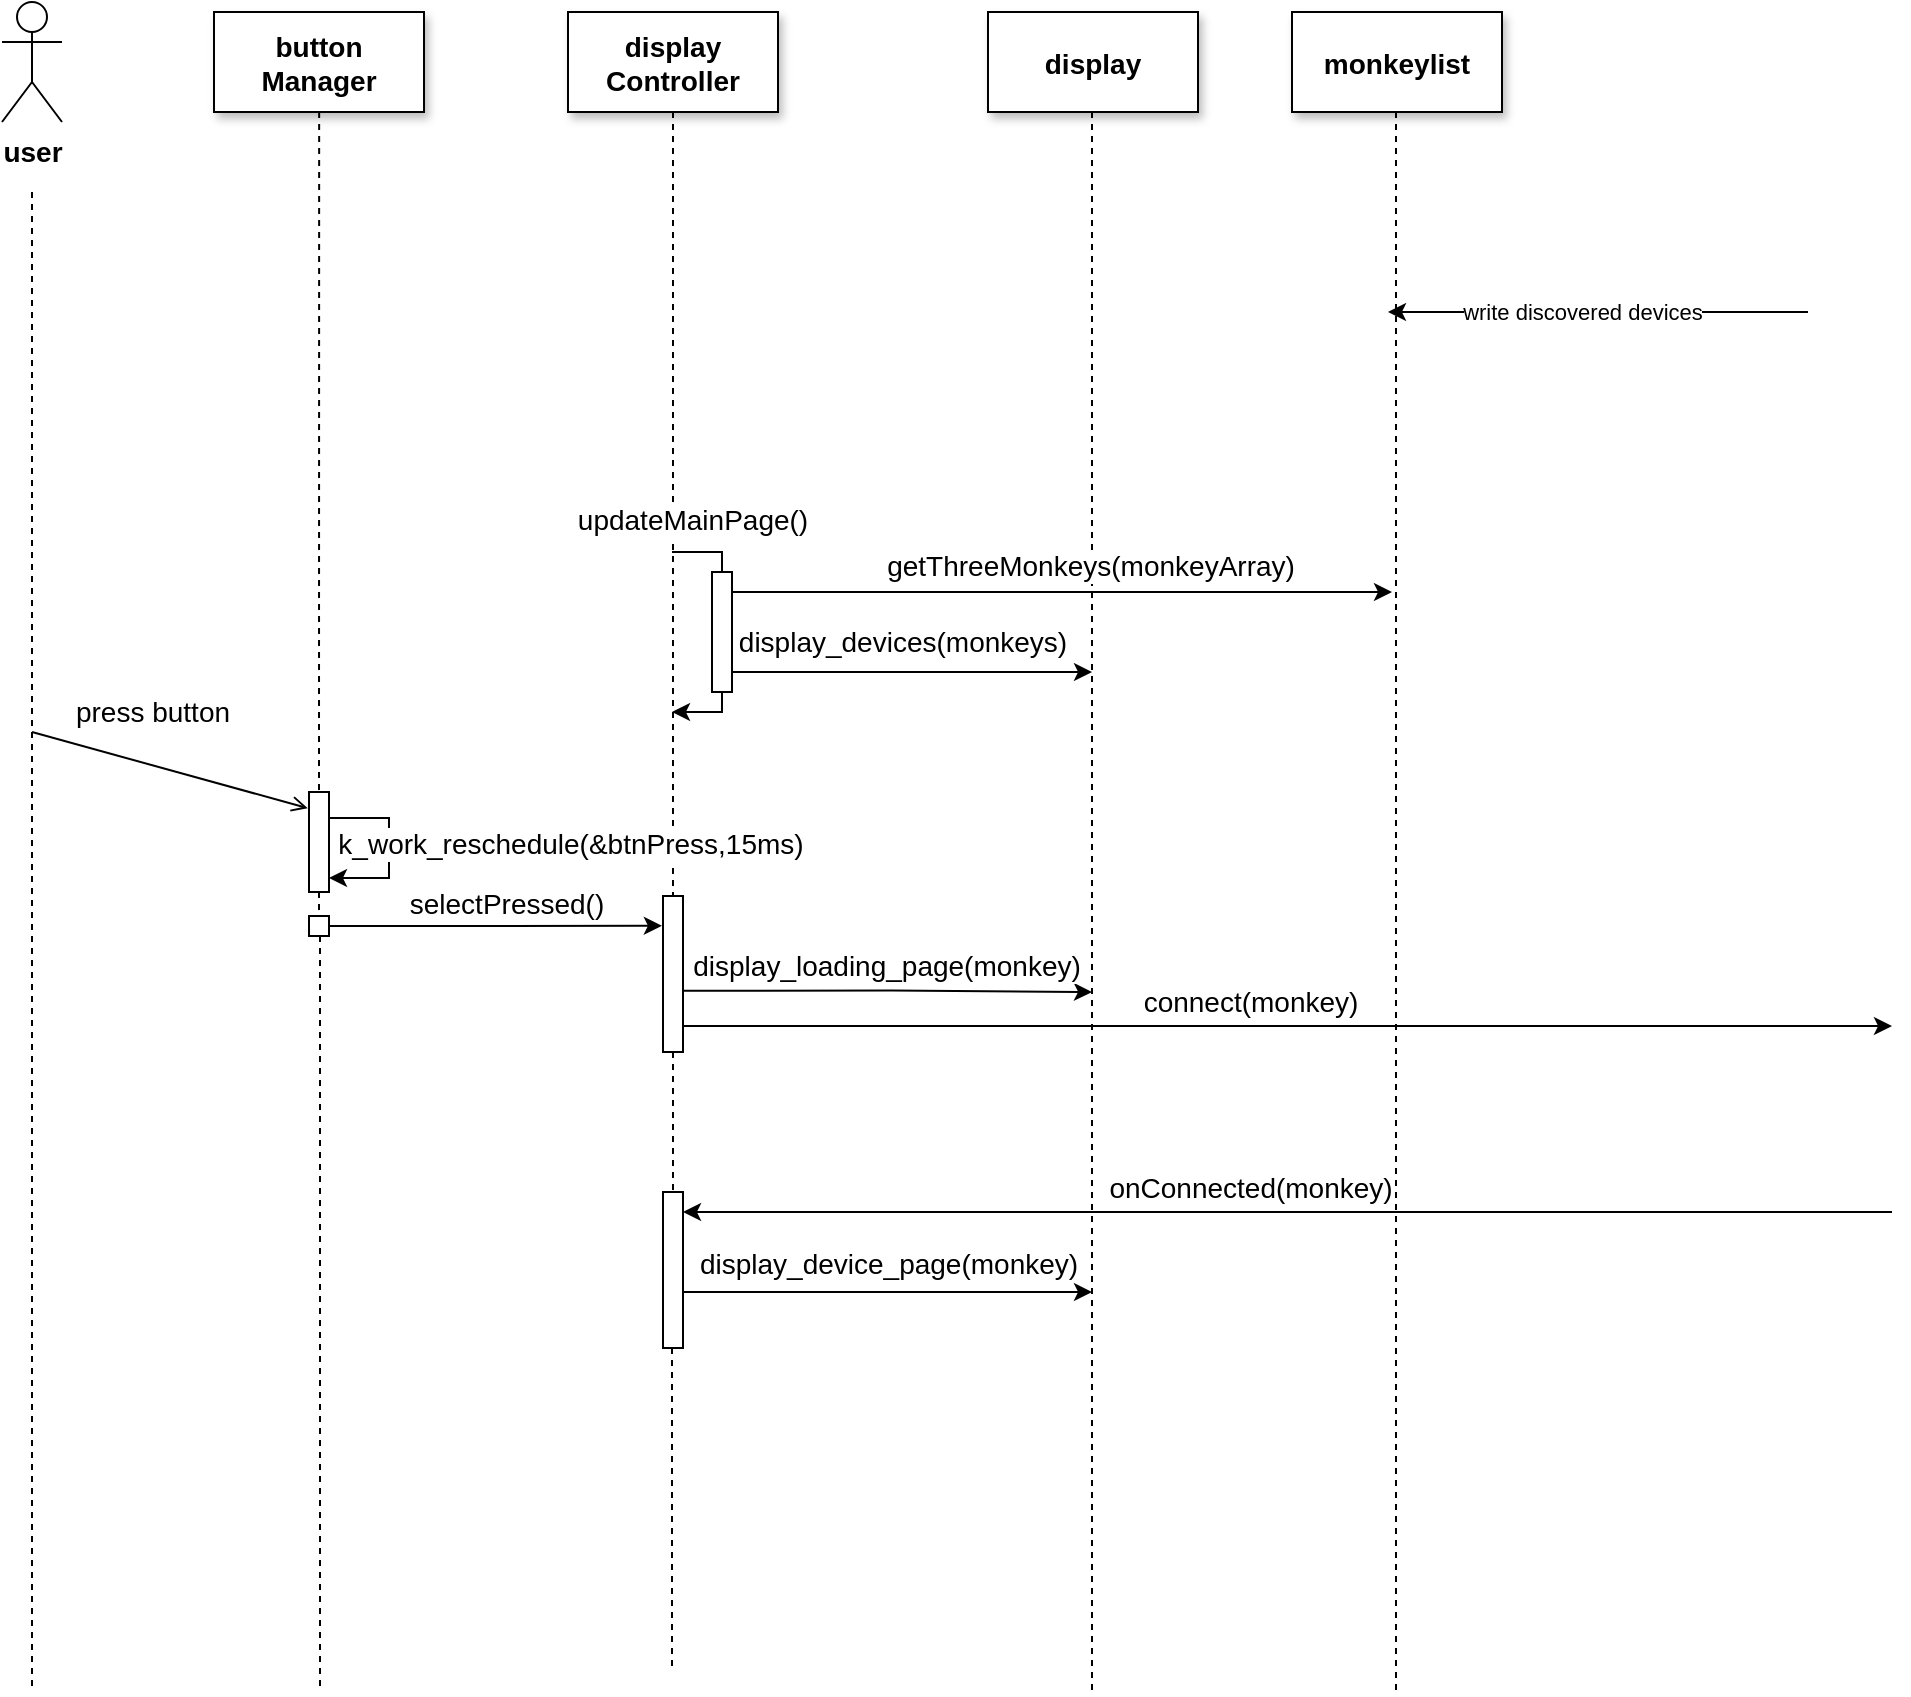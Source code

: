 <mxfile version="24.5.2" type="device">
  <diagram name="Page-1" id="9361dd3d-8414-5efd-6122-117bd74ce7a7">
    <mxGraphModel dx="2840" dy="1625" grid="1" gridSize="10" guides="1" tooltips="1" connect="1" arrows="1" fold="1" page="0" pageScale="1.5" pageWidth="826" pageHeight="1169" background="none" math="0" shadow="0">
      <root>
        <mxCell id="0" />
        <mxCell id="1" parent="0" />
        <mxCell id="YI2W7DXEhTe_7VjpbuNO-110" value="" style="edgeStyle=elbowEdgeStyle;elbow=horizontal;endArrow=none;dashed=1;fontFamily=Helvetica;fontSize=14;" parent="1" source="YI2W7DXEhTe_7VjpbuNO-89" target="YI2W7DXEhTe_7VjpbuNO-109" edge="1">
          <mxGeometry x="230.0" y="310" width="100" height="100" as="geometry">
            <mxPoint x="640" y="130" as="sourcePoint" />
            <mxPoint x="640.5" y="740" as="targetPoint" />
          </mxGeometry>
        </mxCell>
        <mxCell id="4" value="button&#xa;Manager" style="shadow=1;fontFamily=Helvetica;fontSize=14;fontStyle=1" parent="1" vertex="1">
          <mxGeometry x="411" y="80" width="105" height="50" as="geometry" />
        </mxCell>
        <mxCell id="YI2W7DXEhTe_7VjpbuNO-89" value="display&#xa;Controller" style="shadow=1;fontFamily=Helvetica;fontSize=14;fontStyle=1" parent="1" vertex="1">
          <mxGeometry x="588" y="80" width="105" height="50" as="geometry" />
        </mxCell>
        <mxCell id="YI2W7DXEhTe_7VjpbuNO-90" value="" style="edgeStyle=elbowEdgeStyle;elbow=horizontal;endArrow=none;dashed=1;fontFamily=Helvetica;fontSize=14;" parent="1" source="m5NJ58IH4PF-xwwZF46_-27" edge="1">
          <mxGeometry x="230.0" y="310" width="100" height="100" as="geometry">
            <mxPoint x="665.5" y="660" as="sourcePoint" />
            <mxPoint x="640" y="910" as="targetPoint" />
            <Array as="points" />
          </mxGeometry>
        </mxCell>
        <mxCell id="YI2W7DXEhTe_7VjpbuNO-96" value="" style="edgeStyle=orthogonalEdgeStyle;rounded=0;orthogonalLoop=1;jettySize=auto;html=1;endArrow=none;endFill=0;dashed=1;fontFamily=Helvetica;fontSize=14;" parent="1" edge="1">
          <mxGeometry relative="1" as="geometry">
            <mxPoint x="320" y="170" as="sourcePoint" />
            <mxPoint x="320" y="920" as="targetPoint" />
          </mxGeometry>
        </mxCell>
        <mxCell id="YI2W7DXEhTe_7VjpbuNO-91" value="user" style="shape=umlActor;verticalLabelPosition=bottom;verticalAlign=top;html=1;outlineConnect=0;fontFamily=Helvetica;fontSize=14;fontStyle=1" parent="1" vertex="1">
          <mxGeometry x="305" y="75" width="30" height="60" as="geometry" />
        </mxCell>
        <mxCell id="YI2W7DXEhTe_7VjpbuNO-102" value="" style="edgeStyle=elbowEdgeStyle;elbow=horizontal;endArrow=none;dashed=1;fontFamily=Helvetica;fontSize=14;" parent="1" target="YI2W7DXEhTe_7VjpbuNO-101" edge="1">
          <mxGeometry x="230.0" y="310" width="100" height="100" as="geometry">
            <mxPoint x="463.581" y="130" as="sourcePoint" />
            <mxPoint x="463.5" y="740" as="targetPoint" />
          </mxGeometry>
        </mxCell>
        <mxCell id="YI2W7DXEhTe_7VjpbuNO-101" value="" style="rounded=0;whiteSpace=wrap;html=1;fontFamily=Helvetica;fontSize=14;" parent="1" vertex="1">
          <mxGeometry x="458.5" y="470" width="10" height="50" as="geometry" />
        </mxCell>
        <mxCell id="YI2W7DXEhTe_7VjpbuNO-99" value="" style="endArrow=classic;html=1;rounded=0;fontFamily=Helvetica;fontSize=14;" parent="1" edge="1">
          <mxGeometry width="50" height="50" relative="1" as="geometry">
            <mxPoint x="468.5" y="483" as="sourcePoint" />
            <mxPoint x="468.5" y="513" as="targetPoint" />
            <Array as="points">
              <mxPoint x="498.5" y="483" />
              <mxPoint x="498.5" y="503" />
              <mxPoint x="498.5" y="513" />
            </Array>
          </mxGeometry>
        </mxCell>
        <mxCell id="m5NJ58IH4PF-xwwZF46_-7" value="k_work_reschedule(&amp;amp;btnPress,15ms)" style="edgeLabel;html=1;align=center;verticalAlign=middle;resizable=0;points=[];fontSize=14;labelBackgroundColor=#FFFFFF;" vertex="1" connectable="0" parent="YI2W7DXEhTe_7VjpbuNO-99">
          <mxGeometry x="-0.053" y="-1" relative="1" as="geometry">
            <mxPoint x="91" as="offset" />
          </mxGeometry>
        </mxCell>
        <mxCell id="YI2W7DXEhTe_7VjpbuNO-97" value="" style="endArrow=open;html=1;rounded=0;endFill=0;entryX=-0.06;entryY=0.162;entryDx=0;entryDy=0;entryPerimeter=0;fontFamily=Helvetica;fontSize=14;" parent="1" target="YI2W7DXEhTe_7VjpbuNO-101" edge="1">
          <mxGeometry width="50" height="50" relative="1" as="geometry">
            <mxPoint x="320" y="440" as="sourcePoint" />
            <mxPoint x="472" y="479" as="targetPoint" />
          </mxGeometry>
        </mxCell>
        <mxCell id="YI2W7DXEhTe_7VjpbuNO-98" value="press button" style="edgeLabel;html=1;align=center;verticalAlign=middle;resizable=0;points=[];fontFamily=Helvetica;fontSize=14;" parent="YI2W7DXEhTe_7VjpbuNO-97" vertex="1" connectable="0">
          <mxGeometry x="-0.195" y="-2" relative="1" as="geometry">
            <mxPoint x="5" y="-27" as="offset" />
          </mxGeometry>
        </mxCell>
        <mxCell id="YI2W7DXEhTe_7VjpbuNO-108" value="" style="edgeStyle=elbowEdgeStyle;elbow=horizontal;endArrow=none;dashed=1;fontFamily=Helvetica;fontSize=14;" parent="1" source="YI2W7DXEhTe_7VjpbuNO-101" target="YI2W7DXEhTe_7VjpbuNO-107" edge="1">
          <mxGeometry x="230.0" y="310" width="100" height="100" as="geometry">
            <mxPoint x="463" y="550" as="sourcePoint" />
            <mxPoint x="463.5" y="970" as="targetPoint" />
          </mxGeometry>
        </mxCell>
        <mxCell id="m5NJ58IH4PF-xwwZF46_-9" value="" style="edgeStyle=orthogonalEdgeStyle;rounded=0;orthogonalLoop=1;jettySize=auto;html=1;entryX=-0.056;entryY=0.191;entryDx=0;entryDy=0;entryPerimeter=0;" edge="1" parent="1" source="YI2W7DXEhTe_7VjpbuNO-107" target="YI2W7DXEhTe_7VjpbuNO-109">
          <mxGeometry relative="1" as="geometry">
            <mxPoint x="513.5" y="537" as="targetPoint" />
            <Array as="points" />
          </mxGeometry>
        </mxCell>
        <mxCell id="m5NJ58IH4PF-xwwZF46_-10" value="selectPressed()" style="edgeLabel;html=1;align=center;verticalAlign=middle;resizable=0;points=[];fontSize=14;" vertex="1" connectable="0" parent="m5NJ58IH4PF-xwwZF46_-9">
          <mxGeometry x="-0.287" y="1" relative="1" as="geometry">
            <mxPoint x="29" y="-10" as="offset" />
          </mxGeometry>
        </mxCell>
        <mxCell id="YI2W7DXEhTe_7VjpbuNO-107" value="" style="rounded=0;whiteSpace=wrap;html=1;fontFamily=Helvetica;fontSize=14;" parent="1" vertex="1">
          <mxGeometry x="458.5" y="532" width="10" height="10" as="geometry" />
        </mxCell>
        <mxCell id="YI2W7DXEhTe_7VjpbuNO-109" value="" style="rounded=0;whiteSpace=wrap;html=1;fontFamily=Helvetica;fontSize=14;" parent="1" vertex="1">
          <mxGeometry x="635.5" y="522" width="10" height="78" as="geometry" />
        </mxCell>
        <mxCell id="YI2W7DXEhTe_7VjpbuNO-111" value="display" style="shadow=1;fontFamily=Helvetica;fontSize=14;fontStyle=1" parent="1" vertex="1">
          <mxGeometry x="798" y="80" width="105" height="50" as="geometry" />
        </mxCell>
        <mxCell id="YI2W7DXEhTe_7VjpbuNO-113" value="" style="edgeStyle=elbowEdgeStyle;elbow=horizontal;endArrow=none;dashed=1;fontFamily=Helvetica;fontSize=14;" parent="1" source="YI2W7DXEhTe_7VjpbuNO-111" edge="1">
          <mxGeometry x="230.0" y="310" width="100" height="100" as="geometry">
            <mxPoint x="850" y="130" as="sourcePoint" />
            <mxPoint x="850" y="920" as="targetPoint" />
          </mxGeometry>
        </mxCell>
        <mxCell id="YI2W7DXEhTe_7VjpbuNO-143" value="" style="edgeStyle=elbowEdgeStyle;elbow=horizontal;endArrow=none;dashed=1;fontFamily=Helvetica;fontSize=14;" parent="1" source="YI2W7DXEhTe_7VjpbuNO-107" edge="1">
          <mxGeometry x="230.0" y="310" width="100" height="100" as="geometry">
            <mxPoint x="464" y="598" as="sourcePoint" />
            <mxPoint x="464" y="920" as="targetPoint" />
          </mxGeometry>
        </mxCell>
        <mxCell id="pHPE8b7I82gGhvSn6_Qi-35" value="monkeylist" style="shadow=1;fontFamily=Helvetica;fontSize=14;fontStyle=1" parent="1" vertex="1">
          <mxGeometry x="950" y="80" width="105" height="50" as="geometry" />
        </mxCell>
        <mxCell id="pHPE8b7I82gGhvSn6_Qi-36" value="" style="edgeStyle=elbowEdgeStyle;elbow=horizontal;endArrow=none;dashed=1;fontFamily=Helvetica;fontSize=14;" parent="1" source="pHPE8b7I82gGhvSn6_Qi-35" edge="1">
          <mxGeometry x="230.0" y="310" width="100" height="100" as="geometry">
            <mxPoint x="1002" y="130" as="sourcePoint" />
            <mxPoint x="1002" y="920" as="targetPoint" />
          </mxGeometry>
        </mxCell>
        <mxCell id="m5NJ58IH4PF-xwwZF46_-11" value="" style="edgeStyle=orthogonalEdgeStyle;rounded=0;orthogonalLoop=1;jettySize=auto;html=1;" edge="1" parent="1">
          <mxGeometry relative="1" as="geometry">
            <mxPoint x="645.5" y="587" as="sourcePoint" />
            <mxPoint x="1250" y="587" as="targetPoint" />
            <Array as="points" />
          </mxGeometry>
        </mxCell>
        <mxCell id="m5NJ58IH4PF-xwwZF46_-12" value="connect(monkey)" style="edgeLabel;html=1;align=center;verticalAlign=middle;resizable=0;points=[];fontSize=14;" vertex="1" connectable="0" parent="m5NJ58IH4PF-xwwZF46_-11">
          <mxGeometry x="-0.287" y="1" relative="1" as="geometry">
            <mxPoint x="68" y="-11" as="offset" />
          </mxGeometry>
        </mxCell>
        <mxCell id="m5NJ58IH4PF-xwwZF46_-13" value="" style="endArrow=classic;html=1;rounded=0;" edge="1" parent="1">
          <mxGeometry width="50" height="50" relative="1" as="geometry">
            <mxPoint x="1208" y="230" as="sourcePoint" />
            <mxPoint x="998" y="230" as="targetPoint" />
          </mxGeometry>
        </mxCell>
        <mxCell id="m5NJ58IH4PF-xwwZF46_-14" value="write discovered devices" style="edgeLabel;html=1;align=center;verticalAlign=middle;resizable=0;points=[];" vertex="1" connectable="0" parent="m5NJ58IH4PF-xwwZF46_-13">
          <mxGeometry x="0.083" relative="1" as="geometry">
            <mxPoint as="offset" />
          </mxGeometry>
        </mxCell>
        <mxCell id="m5NJ58IH4PF-xwwZF46_-15" value="" style="edgeStyle=orthogonalEdgeStyle;rounded=0;orthogonalLoop=1;jettySize=auto;html=1;exitX=0.986;exitY=0.607;exitDx=0;exitDy=0;exitPerimeter=0;" edge="1" parent="1" source="YI2W7DXEhTe_7VjpbuNO-109">
          <mxGeometry relative="1" as="geometry">
            <mxPoint x="660" y="569.502" as="sourcePoint" />
            <mxPoint x="850" y="570" as="targetPoint" />
            <Array as="points">
              <mxPoint x="750" y="569" />
            </Array>
          </mxGeometry>
        </mxCell>
        <mxCell id="m5NJ58IH4PF-xwwZF46_-16" value="display_loading_page(monkey)" style="edgeLabel;html=1;align=center;verticalAlign=middle;resizable=0;points=[];fontSize=14;" vertex="1" connectable="0" parent="m5NJ58IH4PF-xwwZF46_-15">
          <mxGeometry x="-0.287" y="1" relative="1" as="geometry">
            <mxPoint x="28" y="-12" as="offset" />
          </mxGeometry>
        </mxCell>
        <mxCell id="m5NJ58IH4PF-xwwZF46_-17" value="" style="edgeStyle=orthogonalEdgeStyle;rounded=0;orthogonalLoop=1;jettySize=auto;html=1;" edge="1" parent="1">
          <mxGeometry relative="1" as="geometry">
            <mxPoint x="670" y="370" as="sourcePoint" />
            <mxPoint x="1000" y="370" as="targetPoint" />
            <Array as="points" />
          </mxGeometry>
        </mxCell>
        <mxCell id="m5NJ58IH4PF-xwwZF46_-18" value="getThreeMonkeys(monkeyArray)" style="edgeLabel;html=1;align=center;verticalAlign=middle;resizable=0;points=[];fontSize=14;" vertex="1" connectable="0" parent="m5NJ58IH4PF-xwwZF46_-17">
          <mxGeometry x="-0.287" y="1" relative="1" as="geometry">
            <mxPoint x="61" y="-12" as="offset" />
          </mxGeometry>
        </mxCell>
        <mxCell id="m5NJ58IH4PF-xwwZF46_-19" value="" style="rounded=0;whiteSpace=wrap;html=1;fontFamily=Helvetica;fontSize=14;" vertex="1" parent="1">
          <mxGeometry x="660" y="360" width="10" height="60" as="geometry" />
        </mxCell>
        <mxCell id="m5NJ58IH4PF-xwwZF46_-20" value="" style="endArrow=none;html=1;rounded=0;entryX=0.5;entryY=0;entryDx=0;entryDy=0;" edge="1" parent="1" target="m5NJ58IH4PF-xwwZF46_-19">
          <mxGeometry width="50" height="50" relative="1" as="geometry">
            <mxPoint x="640" y="350" as="sourcePoint" />
            <mxPoint x="730" y="350" as="targetPoint" />
            <Array as="points">
              <mxPoint x="665" y="350" />
            </Array>
          </mxGeometry>
        </mxCell>
        <mxCell id="m5NJ58IH4PF-xwwZF46_-21" value="" style="endArrow=classic;html=1;rounded=0;exitX=0.5;exitY=1;exitDx=0;exitDy=0;" edge="1" parent="1" source="m5NJ58IH4PF-xwwZF46_-19">
          <mxGeometry width="50" height="50" relative="1" as="geometry">
            <mxPoint x="680" y="400" as="sourcePoint" />
            <mxPoint x="640" y="430" as="targetPoint" />
            <Array as="points">
              <mxPoint x="665" y="430" />
            </Array>
          </mxGeometry>
        </mxCell>
        <mxCell id="m5NJ58IH4PF-xwwZF46_-22" value="updateMainPage()" style="edgeLabel;html=1;align=center;verticalAlign=middle;resizable=0;points=[];fontSize=14;" vertex="1" connectable="0" parent="1">
          <mxGeometry x="645.503" y="330" as="geometry">
            <mxPoint x="4" y="4" as="offset" />
          </mxGeometry>
        </mxCell>
        <mxCell id="m5NJ58IH4PF-xwwZF46_-23" value="" style="edgeStyle=orthogonalEdgeStyle;rounded=0;orthogonalLoop=1;jettySize=auto;html=1;" edge="1" parent="1">
          <mxGeometry relative="1" as="geometry">
            <mxPoint x="670" y="410" as="sourcePoint" />
            <mxPoint x="850" y="410" as="targetPoint" />
            <Array as="points" />
          </mxGeometry>
        </mxCell>
        <mxCell id="m5NJ58IH4PF-xwwZF46_-24" value="display_devices(monkeys)" style="edgeLabel;html=1;align=center;verticalAlign=middle;resizable=0;points=[];fontSize=14;" vertex="1" connectable="0" parent="m5NJ58IH4PF-xwwZF46_-23">
          <mxGeometry x="-0.287" y="1" relative="1" as="geometry">
            <mxPoint x="21" y="-14" as="offset" />
          </mxGeometry>
        </mxCell>
        <mxCell id="m5NJ58IH4PF-xwwZF46_-25" value="" style="edgeStyle=orthogonalEdgeStyle;rounded=0;orthogonalLoop=1;jettySize=auto;html=1;startArrow=classic;startFill=1;endArrow=none;endFill=0;" edge="1" parent="1">
          <mxGeometry relative="1" as="geometry">
            <mxPoint x="645.5" y="680" as="sourcePoint" />
            <mxPoint x="1250" y="680" as="targetPoint" />
            <Array as="points" />
          </mxGeometry>
        </mxCell>
        <mxCell id="m5NJ58IH4PF-xwwZF46_-26" value="onConnected(monkey)" style="edgeLabel;html=1;align=center;verticalAlign=middle;resizable=0;points=[];fontSize=14;" vertex="1" connectable="0" parent="m5NJ58IH4PF-xwwZF46_-25">
          <mxGeometry x="-0.287" y="1" relative="1" as="geometry">
            <mxPoint x="68" y="-11" as="offset" />
          </mxGeometry>
        </mxCell>
        <mxCell id="m5NJ58IH4PF-xwwZF46_-28" value="" style="edgeStyle=elbowEdgeStyle;elbow=horizontal;endArrow=none;dashed=1;fontFamily=Helvetica;fontSize=14;" edge="1" parent="1" source="YI2W7DXEhTe_7VjpbuNO-109" target="m5NJ58IH4PF-xwwZF46_-27">
          <mxGeometry x="230.0" y="310" width="100" height="100" as="geometry">
            <mxPoint x="640" y="600" as="sourcePoint" />
            <mxPoint x="640" y="910" as="targetPoint" />
            <Array as="points" />
          </mxGeometry>
        </mxCell>
        <mxCell id="m5NJ58IH4PF-xwwZF46_-27" value="" style="rounded=0;whiteSpace=wrap;html=1;fontFamily=Helvetica;fontSize=14;" vertex="1" parent="1">
          <mxGeometry x="635.5" y="670" width="10" height="78" as="geometry" />
        </mxCell>
        <mxCell id="m5NJ58IH4PF-xwwZF46_-29" value="" style="edgeStyle=orthogonalEdgeStyle;rounded=0;orthogonalLoop=1;jettySize=auto;html=1;exitX=0.986;exitY=0.607;exitDx=0;exitDy=0;exitPerimeter=0;" edge="1" parent="1">
          <mxGeometry relative="1" as="geometry">
            <mxPoint x="645.5" y="720" as="sourcePoint" />
            <mxPoint x="850" y="720" as="targetPoint" />
            <Array as="points">
              <mxPoint x="750.5" y="720" />
            </Array>
          </mxGeometry>
        </mxCell>
        <mxCell id="m5NJ58IH4PF-xwwZF46_-30" value="display_device_page(monkey)" style="edgeLabel;html=1;align=center;verticalAlign=middle;resizable=0;points=[];fontSize=14;" vertex="1" connectable="0" parent="m5NJ58IH4PF-xwwZF46_-29">
          <mxGeometry x="-0.287" y="1" relative="1" as="geometry">
            <mxPoint x="29" y="-13" as="offset" />
          </mxGeometry>
        </mxCell>
      </root>
    </mxGraphModel>
  </diagram>
</mxfile>
